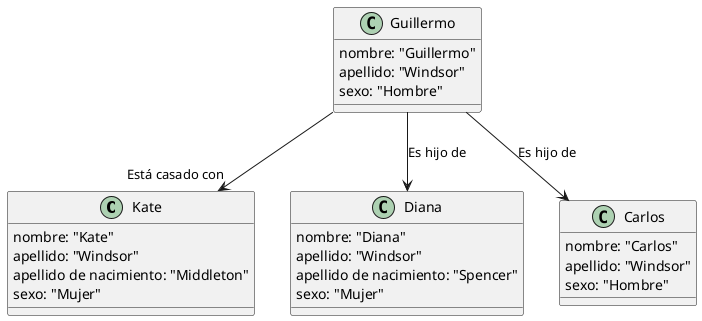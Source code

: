 @startuml
class Kate{
nombre: "Kate"
apellido: "Windsor"
apellido de nacimiento: "Middleton"
sexo: "Mujer"
}
class Guillermo{
nombre: "Guillermo"
apellido: "Windsor"
sexo: "Hombre"
}
class Diana{
nombre: "Diana"
apellido: "Windsor"
apellido de nacimiento: "Spencer"
sexo: "Mujer"
}
class Carlos{
nombre: "Carlos"
apellido: "Windsor"
sexo: "Hombre"
}
Guillermo--> "Está casado con" Kate
Guillermo--> Diana: "Es hijo de"
Guillermo--> Carlos: "Es hijo de"
@enduml